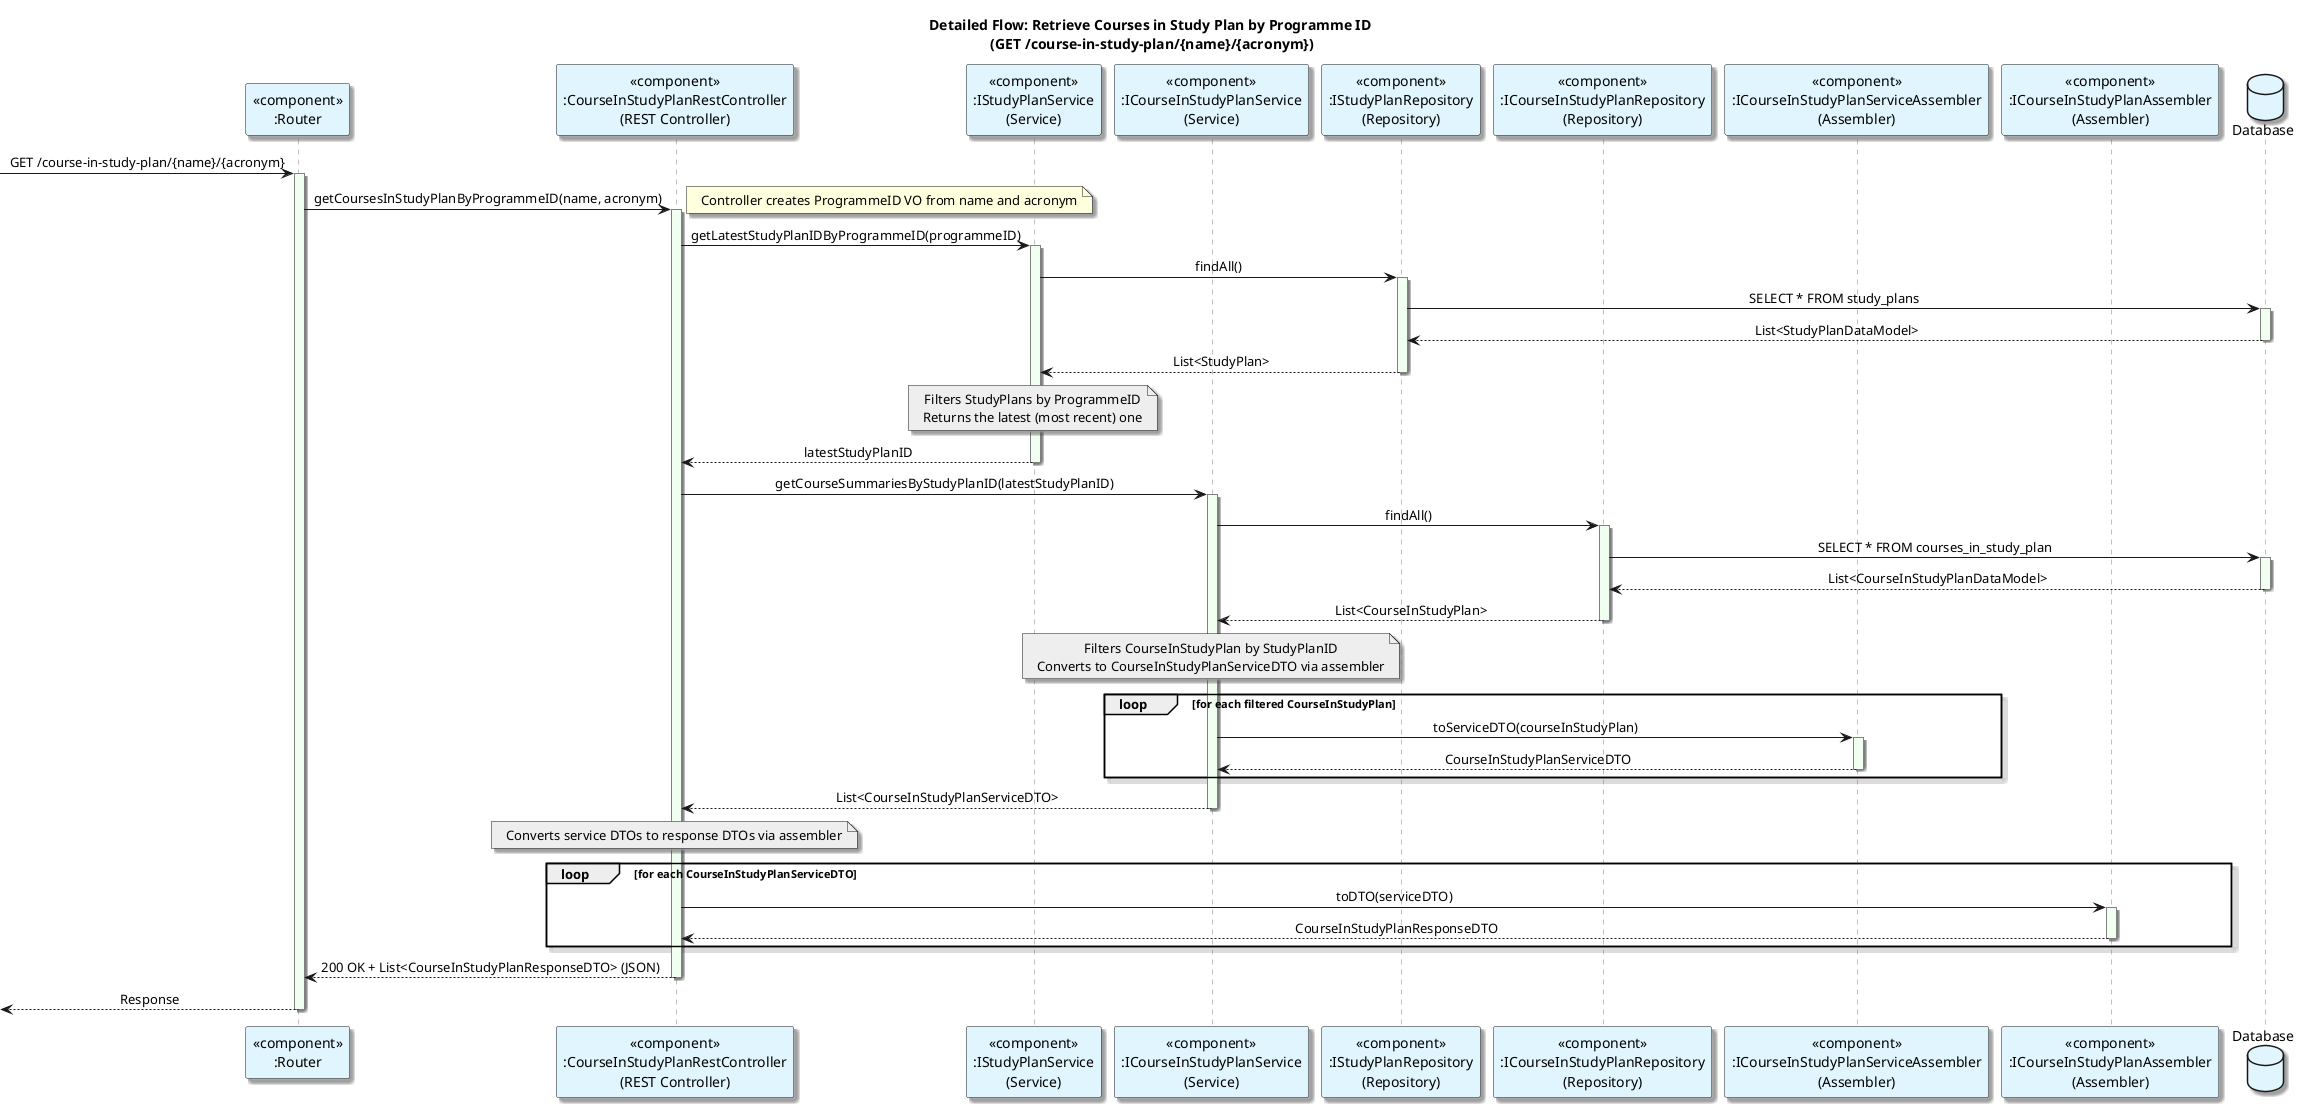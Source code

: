 @startuml
title Detailed Flow: Retrieve Courses in Study Plan by Programme ID \n(GET /course-in-study-plan/{name}/{acronym})
skinparam sequence {
    LifeLineBorderColor Grey
    LifeLineBackgroundColor HoneyDew
}
skinparam defaultTextAlignment center
skinparam shadowing true
participant "<<component>>\n:Router" as Router #E1F5FE
participant "<<component>>\n:CourseInStudyPlanRestController\n(REST Controller)" as Controller #E1F5FE
participant "<<component>>\n:IStudyPlanService\n(Service)" as SPService #E1F5FE
participant "<<component>>\n:ICourseInStudyPlanService\n(Service)" as CSPService #E1F5FE
participant "<<component>>\n:IStudyPlanRepository\n(Repository)" as StudyPlanRepo #E1F5FE
participant "<<component>>\n:ICourseInStudyPlanRepository\n(Repository)" as CourseInSPRepo #E1F5FE
participant "<<component>>\n:ICourseInStudyPlanServiceAssembler\n(Assembler)" as ServiceAssembler #E1F5FE
participant "<<component>>\n:ICourseInStudyPlanAssembler\n(Assembler)" as Assembler #E1F5FE
database "Database" as DB #E1F5FE

-> Router: GET /course-in-study-plan/{name}/{acronym}
activate Router

Router -> Controller: getCoursesInStudyPlanByProgrammeID(name, acronym)
activate Controller

note right: Controller creates ProgrammeID VO from name and acronym

Controller -> SPService: getLatestStudyPlanIDByProgrammeID(programmeID)
activate SPService

SPService -> StudyPlanRepo: findAll()
activate StudyPlanRepo

StudyPlanRepo -> DB: SELECT * FROM study_plans
activate DB
DB --> StudyPlanRepo: List<StudyPlanDataModel>
deactivate DB

StudyPlanRepo --> SPService: List<StudyPlan>
deactivate StudyPlanRepo

note over SPService #EEEEEE
Filters StudyPlans by ProgrammeID
Returns the latest (most recent) one
end note

SPService --> Controller: latestStudyPlanID
deactivate SPService

Controller -> CSPService: getCourseSummariesByStudyPlanID(latestStudyPlanID)
activate CSPService

CSPService -> CourseInSPRepo: findAll()
activate CourseInSPRepo

CourseInSPRepo -> DB: SELECT * FROM courses_in_study_plan
activate DB
DB --> CourseInSPRepo: List<CourseInStudyPlanDataModel>
deactivate DB

CourseInSPRepo --> CSPService: List<CourseInStudyPlan>
deactivate CourseInSPRepo

note over CSPService #EEEEEE
Filters CourseInStudyPlan by StudyPlanID
Converts to CourseInStudyPlanServiceDTO via assembler
end note

loop for each filtered CourseInStudyPlan
    CSPService -> ServiceAssembler: toServiceDTO(courseInStudyPlan)
    activate ServiceAssembler
    ServiceAssembler --> CSPService: CourseInStudyPlanServiceDTO
    deactivate ServiceAssembler
end

CSPService --> Controller: List<CourseInStudyPlanServiceDTO>
deactivate CSPService

note over Controller #EEEEEE
Converts service DTOs to response DTOs via assembler
end note

loop for each CourseInStudyPlanServiceDTO
    Controller -> Assembler: toDTO(serviceDTO)
    activate Assembler
    Assembler --> Controller: CourseInStudyPlanResponseDTO
    deactivate Assembler
end

Controller --> Router: 200 OK + List<CourseInStudyPlanResponseDTO> (JSON)
deactivate Controller

<-- Router: Response
deactivate Router

@enduml
